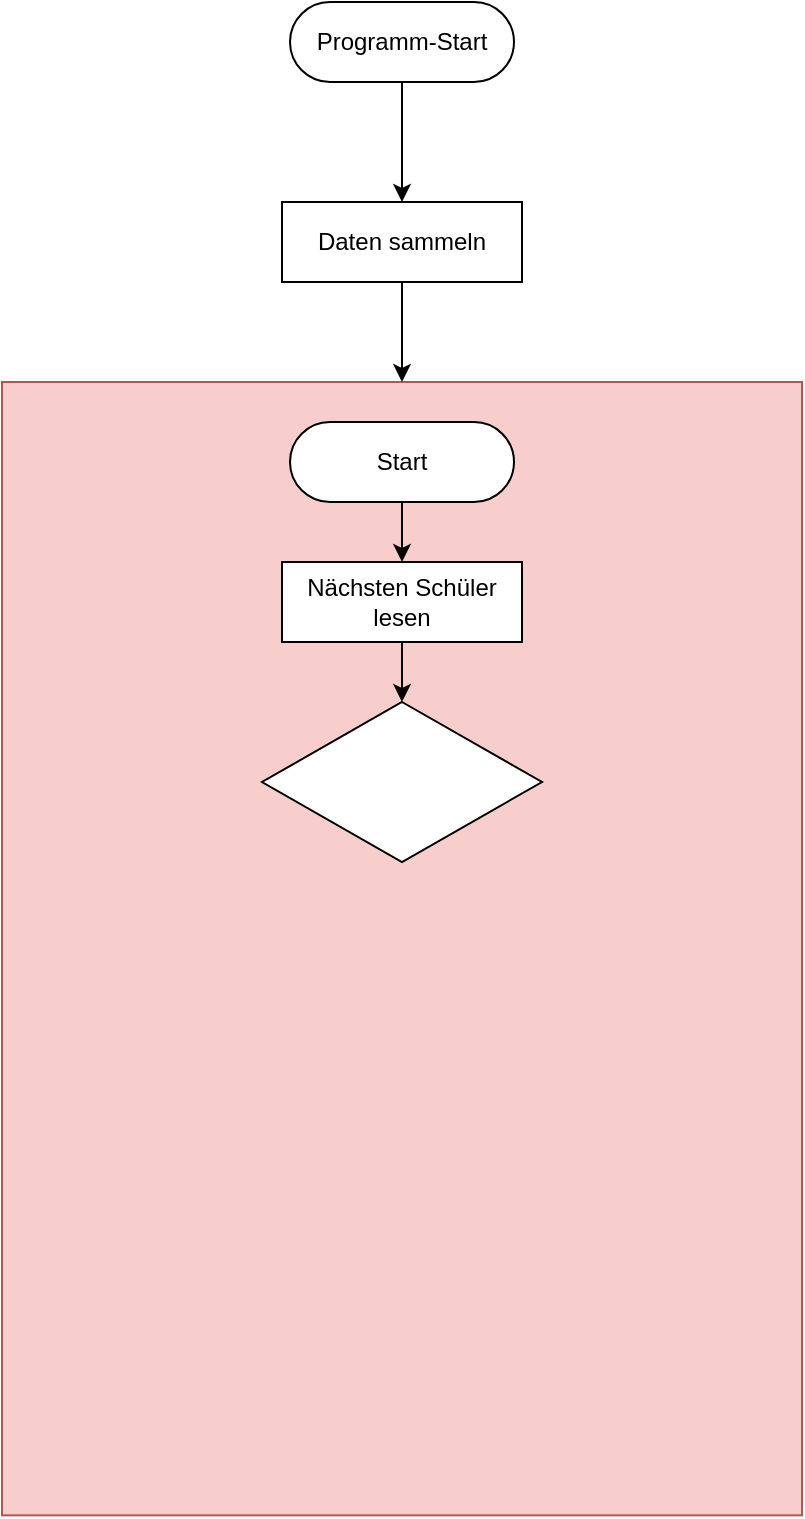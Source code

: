 <mxfile version="14.0.4" type="github">
  <diagram id="C5RBs43oDa-KdzZeNtuy" name="Page-1">
    <mxGraphModel dx="2688" dy="827" grid="1" gridSize="10" guides="1" tooltips="1" connect="1" arrows="1" fold="1" page="0" pageScale="1" pageWidth="827" pageHeight="1169" math="0" shadow="0">
      <root>
        <mxCell id="WIyWlLk6GJQsqaUBKTNV-0" />
        <mxCell id="WIyWlLk6GJQsqaUBKTNV-1" parent="WIyWlLk6GJQsqaUBKTNV-0" />
        <mxCell id="o0AXf6mT2X_4u5LiD2bt-0" value="" style="rounded=0;whiteSpace=wrap;html=1;fillColor=#f8cecc;strokeColor=#b85450;" vertex="1" parent="WIyWlLk6GJQsqaUBKTNV-1">
          <mxGeometry x="-1820" y="-170" width="400" height="566.67" as="geometry" />
        </mxCell>
        <mxCell id="o0AXf6mT2X_4u5LiD2bt-1" value="Programm-Start" style="rounded=1;whiteSpace=wrap;html=1;arcSize=50;" vertex="1" parent="WIyWlLk6GJQsqaUBKTNV-1">
          <mxGeometry x="-1676" y="-360" width="112" height="40" as="geometry" />
        </mxCell>
        <mxCell id="o0AXf6mT2X_4u5LiD2bt-3" style="edgeStyle=orthogonalEdgeStyle;rounded=0;orthogonalLoop=1;jettySize=auto;html=1;exitX=0.5;exitY=1;exitDx=0;exitDy=0;entryX=0.5;entryY=0;entryDx=0;entryDy=0;" edge="1" parent="WIyWlLk6GJQsqaUBKTNV-1" source="o0AXf6mT2X_4u5LiD2bt-1" target="o0AXf6mT2X_4u5LiD2bt-6">
          <mxGeometry relative="1" as="geometry">
            <mxPoint x="-1620" y="-320" as="sourcePoint" />
            <mxPoint x="-1620" y="-270" as="targetPoint" />
          </mxGeometry>
        </mxCell>
        <mxCell id="o0AXf6mT2X_4u5LiD2bt-8" style="edgeStyle=orthogonalEdgeStyle;rounded=0;orthogonalLoop=1;jettySize=auto;html=1;exitX=0.5;exitY=1;exitDx=0;exitDy=0;entryX=0.5;entryY=0;entryDx=0;entryDy=0;" edge="1" parent="WIyWlLk6GJQsqaUBKTNV-1" source="o0AXf6mT2X_4u5LiD2bt-6" target="o0AXf6mT2X_4u5LiD2bt-0">
          <mxGeometry relative="1" as="geometry" />
        </mxCell>
        <mxCell id="o0AXf6mT2X_4u5LiD2bt-6" value="Daten sammeln" style="rounded=0;whiteSpace=wrap;html=1;" vertex="1" parent="WIyWlLk6GJQsqaUBKTNV-1">
          <mxGeometry x="-1680" y="-260" width="120" height="40" as="geometry" />
        </mxCell>
        <mxCell id="o0AXf6mT2X_4u5LiD2bt-13" style="edgeStyle=orthogonalEdgeStyle;rounded=0;orthogonalLoop=1;jettySize=auto;html=1;exitX=0.5;exitY=1;exitDx=0;exitDy=0;entryX=0.5;entryY=0;entryDx=0;entryDy=0;" edge="1" parent="WIyWlLk6GJQsqaUBKTNV-1" source="o0AXf6mT2X_4u5LiD2bt-10" target="o0AXf6mT2X_4u5LiD2bt-12">
          <mxGeometry relative="1" as="geometry" />
        </mxCell>
        <mxCell id="o0AXf6mT2X_4u5LiD2bt-10" value="Start" style="rounded=1;whiteSpace=wrap;html=1;arcSize=50;" vertex="1" parent="WIyWlLk6GJQsqaUBKTNV-1">
          <mxGeometry x="-1676" y="-150" width="112" height="40" as="geometry" />
        </mxCell>
        <mxCell id="o0AXf6mT2X_4u5LiD2bt-16" style="edgeStyle=orthogonalEdgeStyle;rounded=0;orthogonalLoop=1;jettySize=auto;html=1;exitX=0.5;exitY=1;exitDx=0;exitDy=0;entryX=0.5;entryY=0;entryDx=0;entryDy=0;" edge="1" parent="WIyWlLk6GJQsqaUBKTNV-1" source="o0AXf6mT2X_4u5LiD2bt-12" target="o0AXf6mT2X_4u5LiD2bt-15">
          <mxGeometry relative="1" as="geometry" />
        </mxCell>
        <mxCell id="o0AXf6mT2X_4u5LiD2bt-12" value="Nächsten Schüler lesen" style="rounded=0;whiteSpace=wrap;html=1;" vertex="1" parent="WIyWlLk6GJQsqaUBKTNV-1">
          <mxGeometry x="-1680" y="-80" width="120" height="40" as="geometry" />
        </mxCell>
        <mxCell id="o0AXf6mT2X_4u5LiD2bt-15" value="" style="rhombus;whiteSpace=wrap;html=1;" vertex="1" parent="WIyWlLk6GJQsqaUBKTNV-1">
          <mxGeometry x="-1690" y="-10" width="140" height="80" as="geometry" />
        </mxCell>
      </root>
    </mxGraphModel>
  </diagram>
</mxfile>
